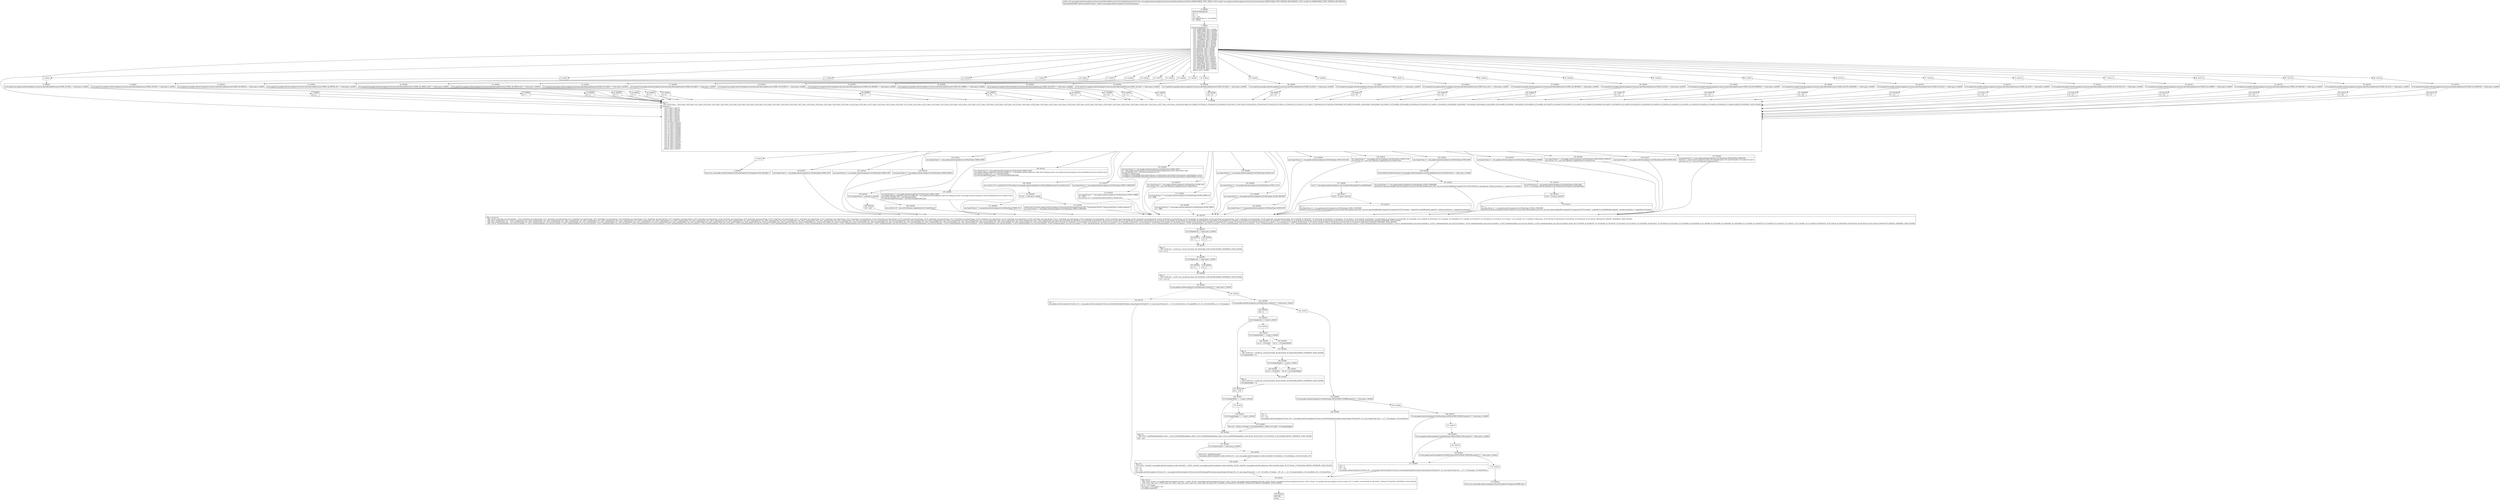 digraph "CFG forcom.google.android.exoplayer2.extractor.mkv.MatroskaExtractor.Track.initializeOutput(Lcom\/google\/android\/exoplayer2\/extractor\/ExtractorOutput;I)V" {
Node_0 [shape=record,label="{0\:\ 0x0000|MTH_ENTER_BLOCK\l|r6 = \-1\lr9 = \-1\lr10 = null\ljava.lang.String r4 = r33.codecId\lr2 = 65535\l}"];
Node_1 [shape=record,label="{1\:\ 0x000c|switch(r4.hashCode()) \{\l    case \-2095576542: goto L_0x004c;\l    case \-2095575984: goto L_0x0038;\l    case \-1985379776: goto L_0x010f;\l    case \-1784763192: goto L_0x00d3;\l    case \-1730367663: goto L_0x0080;\l    case \-1482641358: goto L_0x00a3;\l    case \-1482641357: goto L_0x00af;\l    case \-1373388978: goto L_0x006a;\l    case \-933872740: goto L_0x014b;\l    case \-538363189: goto L_0x0042;\l    case \-538363109: goto L_0x0056;\l    case \-425012669: goto L_0x0133;\l    case \-356037306: goto L_0x00f7;\l    case 62923557: goto L_0x0097;\l    case 62923603: goto L_0x00bb;\l    case 62927045: goto L_0x00df;\l    case 82338133: goto L_0x001a;\l    case 82338134: goto L_0x0024;\l    case 99146302: goto L_0x013f;\l    case 444813526: goto L_0x0075;\l    case 542569478: goto L_0x00eb;\l    case 725957860: goto L_0x011b;\l    case 855502857: goto L_0x0060;\l    case 1422270023: goto L_0x0127;\l    case 1809237540: goto L_0x002e;\l    case 1950749482: goto L_0x00c7;\l    case 1950789798: goto L_0x0103;\l    case 1951062397: goto L_0x008b;\l    default: goto L_0x000f;\l\}\l}"];
Node_2 [shape=record,label="{2\:\ 0x000f|PHI: r2 \l  PHI: (r2v29 char) = (r2v0 char), (r2v0 char), (r2v1 char), (r2v0 char), (r2v2 char), (r2v0 char), (r2v3 char), (r2v0 char), (r2v4 char), (r2v0 char), (r2v5 char), (r2v0 char), (r2v6 char), (r2v0 char), (r2v7 char), (r2v0 char), (r2v8 char), (r2v0 char), (r2v9 char), (r2v0 char), (r2v10 char), (r2v0 char), (r2v11 char), (r2v0 char), (r2v12 char), (r2v0 char), (r2v13 char), (r2v0 char), (r2v14 char), (r2v0 char), (r2v15 char), (r2v0 char), (r2v16 char), (r2v0 char), (r2v17 char), (r2v0 char), (r2v18 char), (r2v0 char), (r2v19 char), (r2v0 char), (r2v20 char), (r2v0 char), (r2v21 char), (r2v0 char), (r2v22 char), (r2v0 char), (r2v23 char), (r2v0 char), (r2v24 char), (r2v0 char), (r2v25 char), (r2v0 char), (r2v26 char), (r2v0 char), (r2v27 char), (r2v0 char), (r2v28 char) binds: [B:1:0x000c, B:87:0x0151, B:88:0x0153, B:84:0x0145, B:85:0x0147, B:81:0x0139, B:82:0x013b, B:78:0x012d, B:79:0x012f, B:75:0x0121, B:76:0x0123, B:72:0x0115, B:73:0x0117, B:69:0x0109, B:70:0x010b, B:66:0x00fd, B:67:0x00ff, B:63:0x00f1, B:64:0x00f3, B:60:0x00e5, B:61:0x00e7, B:57:0x00d9, B:58:0x00db, B:54:0x00cd, B:55:0x00cf, B:51:0x00c1, B:52:0x00c3, B:48:0x00b5, B:49:0x00b7, B:45:0x00a9, B:46:0x00ab, B:42:0x009d, B:43:0x009f, B:39:0x0091, B:40:0x0093, B:36:0x0086, B:37:0x0088, B:33:0x007b, B:34:0x007d, B:30:0x0070, B:31:0x0072, B:27:0x0066, B:28:0x0068, B:24:0x005c, B:25:0x005e, B:21:0x0052, B:22:0x0054, B:18:0x0048, B:19:0x004a, B:15:0x003e, B:16:0x0040, B:12:0x0034, B:13:0x0036, B:9:0x002a, B:10:0x002c, B:6:0x0020, B:7:0x0022] A[DONT_GENERATE, DONT_INLINE]\l|switch(r2) \{\l    case 0: goto L_0x0157;\l    case 1: goto L_0x01a6;\l    case 2: goto L_0x01a9;\l    case 3: goto L_0x01ac;\l    case 4: goto L_0x01ac;\l    case 5: goto L_0x01ac;\l    case 6: goto L_0x01bf;\l    case 7: goto L_0x01dc;\l    case 8: goto L_0x01f9;\l    case 9: goto L_0x0217;\l    case 10: goto L_0x021b;\l    case 11: goto L_0x0229;\l    case 12: goto L_0x0276;\l    case 13: goto L_0x0282;\l    case 14: goto L_0x0288;\l    case 15: goto L_0x028e;\l    case 16: goto L_0x0292;\l    case 17: goto L_0x0296;\l    case 18: goto L_0x029a;\l    case 19: goto L_0x029a;\l    case 20: goto L_0x029e;\l    case 21: goto L_0x02a2;\l    case 22: goto L_0x02ae;\l    case 23: goto L_0x0310;\l    case 24: goto L_0x0347;\l    case 25: goto L_0x034b;\l    case 26: goto L_0x0357;\l    case 27: goto L_0x035b;\l    default: goto L_0x0012;\l\}\l}"];
Node_3 [shape=record,label="{3\:\ 0x0012}"];
Node_4 [shape=record,label="{4\:\ 0x0019|throw new com.google.android.exoplayer2.ParserException(\"Unrecognized codec identifier.\")\l}"];
Node_5 [shape=record,label="{5\:\ 0x001a}"];
Node_6 [shape=record,label="{6\:\ 0x0020|if (r4.equals(com.google.android.exoplayer2.extractor.mkv.MatroskaExtractor.CODEC_ID_VP8) == false) goto L_0x000f\l}"];
Node_7 [shape=record,label="{7\:\ 0x0022|r2 = 0\l}"];
Node_8 [shape=record,label="{8\:\ 0x0024}"];
Node_9 [shape=record,label="{9\:\ 0x002a|if (r4.equals(com.google.android.exoplayer2.extractor.mkv.MatroskaExtractor.CODEC_ID_VP9) == false) goto L_0x000f\l}"];
Node_10 [shape=record,label="{10\:\ 0x002c|r2 = 1\l}"];
Node_11 [shape=record,label="{11\:\ 0x002e}"];
Node_12 [shape=record,label="{12\:\ 0x0034|if (r4.equals(com.google.android.exoplayer2.extractor.mkv.MatroskaExtractor.CODEC_ID_MPEG2) == false) goto L_0x000f\l}"];
Node_13 [shape=record,label="{13\:\ 0x0036|r2 = 2\l}"];
Node_14 [shape=record,label="{14\:\ 0x0038}"];
Node_15 [shape=record,label="{15\:\ 0x003e|if (r4.equals(com.google.android.exoplayer2.extractor.mkv.MatroskaExtractor.CODEC_ID_MPEG4_SP) == false) goto L_0x000f\l}"];
Node_16 [shape=record,label="{16\:\ 0x0040|r2 = 3\l}"];
Node_17 [shape=record,label="{17\:\ 0x0042}"];
Node_18 [shape=record,label="{18\:\ 0x0048|if (r4.equals(com.google.android.exoplayer2.extractor.mkv.MatroskaExtractor.CODEC_ID_MPEG4_ASP) == false) goto L_0x000f\l}"];
Node_19 [shape=record,label="{19\:\ 0x004a|r2 = 4\l}"];
Node_20 [shape=record,label="{20\:\ 0x004c}"];
Node_21 [shape=record,label="{21\:\ 0x0052|if (r4.equals(com.google.android.exoplayer2.extractor.mkv.MatroskaExtractor.CODEC_ID_MPEG4_AP) == false) goto L_0x000f\l}"];
Node_22 [shape=record,label="{22\:\ 0x0054|r2 = 5\l}"];
Node_23 [shape=record,label="{23\:\ 0x0056}"];
Node_24 [shape=record,label="{24\:\ 0x005c|if (r4.equals(com.google.android.exoplayer2.extractor.mkv.MatroskaExtractor.CODEC_ID_H264) == false) goto L_0x000f\l}"];
Node_25 [shape=record,label="{25\:\ 0x005e|r2 = 6\l}"];
Node_26 [shape=record,label="{26\:\ 0x0060}"];
Node_27 [shape=record,label="{27\:\ 0x0066|if (r4.equals(com.google.android.exoplayer2.extractor.mkv.MatroskaExtractor.CODEC_ID_H265) == false) goto L_0x000f\l}"];
Node_28 [shape=record,label="{28\:\ 0x0068|r2 = 7\l}"];
Node_29 [shape=record,label="{29\:\ 0x006a}"];
Node_30 [shape=record,label="{30\:\ 0x0070|if (r4.equals(com.google.android.exoplayer2.extractor.mkv.MatroskaExtractor.CODEC_ID_FOURCC) == false) goto L_0x000f\l}"];
Node_31 [shape=record,label="{31\:\ 0x0072|r2 = 8\l}"];
Node_32 [shape=record,label="{32\:\ 0x0075}"];
Node_33 [shape=record,label="{33\:\ 0x007b|if (r4.equals(com.google.android.exoplayer2.extractor.mkv.MatroskaExtractor.CODEC_ID_THEORA) == false) goto L_0x000f\l}"];
Node_34 [shape=record,label="{34\:\ 0x007d|r2 = 9\l}"];
Node_35 [shape=record,label="{35\:\ 0x0080}"];
Node_36 [shape=record,label="{36\:\ 0x0086|if (r4.equals(com.google.android.exoplayer2.extractor.mkv.MatroskaExtractor.CODEC_ID_VORBIS) == false) goto L_0x000f\l}"];
Node_37 [shape=record,label="{37\:\ 0x0088|r2 = 10\l}"];
Node_38 [shape=record,label="{38\:\ 0x008b}"];
Node_39 [shape=record,label="{39\:\ 0x0091|if (r4.equals(com.google.android.exoplayer2.extractor.mkv.MatroskaExtractor.CODEC_ID_OPUS) == false) goto L_0x000f\l}"];
Node_40 [shape=record,label="{40\:\ 0x0093|r2 = 11\l}"];
Node_41 [shape=record,label="{41\:\ 0x0097}"];
Node_42 [shape=record,label="{42\:\ 0x009d|if (r4.equals(com.google.android.exoplayer2.extractor.mkv.MatroskaExtractor.CODEC_ID_AAC) == false) goto L_0x000f\l}"];
Node_43 [shape=record,label="{43\:\ 0x009f|r2 = 12\l}"];
Node_44 [shape=record,label="{44\:\ 0x00a3}"];
Node_45 [shape=record,label="{45\:\ 0x00a9|if (r4.equals(com.google.android.exoplayer2.extractor.mkv.MatroskaExtractor.CODEC_ID_MP2) == false) goto L_0x000f\l}"];
Node_46 [shape=record,label="{46\:\ 0x00ab|r2 = 13\l}"];
Node_47 [shape=record,label="{47\:\ 0x00af}"];
Node_48 [shape=record,label="{48\:\ 0x00b5|if (r4.equals(com.google.android.exoplayer2.extractor.mkv.MatroskaExtractor.CODEC_ID_MP3) == false) goto L_0x000f\l}"];
Node_49 [shape=record,label="{49\:\ 0x00b7|r2 = 14\l}"];
Node_50 [shape=record,label="{50\:\ 0x00bb}"];
Node_51 [shape=record,label="{51\:\ 0x00c1|if (r4.equals(com.google.android.exoplayer2.extractor.mkv.MatroskaExtractor.CODEC_ID_AC3) == false) goto L_0x000f\l}"];
Node_52 [shape=record,label="{52\:\ 0x00c3|r2 = 15\l}"];
Node_53 [shape=record,label="{53\:\ 0x00c7}"];
Node_54 [shape=record,label="{54\:\ 0x00cd|if (r4.equals(com.google.android.exoplayer2.extractor.mkv.MatroskaExtractor.CODEC_ID_E_AC3) == false) goto L_0x000f\l}"];
Node_55 [shape=record,label="{55\:\ 0x00cf|r2 = 16\l}"];
Node_56 [shape=record,label="{56\:\ 0x00d3}"];
Node_57 [shape=record,label="{57\:\ 0x00d9|if (r4.equals(com.google.android.exoplayer2.extractor.mkv.MatroskaExtractor.CODEC_ID_TRUEHD) == false) goto L_0x000f\l}"];
Node_58 [shape=record,label="{58\:\ 0x00db|r2 = 17\l}"];
Node_59 [shape=record,label="{59\:\ 0x00df}"];
Node_60 [shape=record,label="{60\:\ 0x00e5|if (r4.equals(com.google.android.exoplayer2.extractor.mkv.MatroskaExtractor.CODEC_ID_DTS) == false) goto L_0x000f\l}"];
Node_61 [shape=record,label="{61\:\ 0x00e7|r2 = 18\l}"];
Node_62 [shape=record,label="{62\:\ 0x00eb}"];
Node_63 [shape=record,label="{63\:\ 0x00f1|if (r4.equals(com.google.android.exoplayer2.extractor.mkv.MatroskaExtractor.CODEC_ID_DTS_EXPRESS) == false) goto L_0x000f\l}"];
Node_64 [shape=record,label="{64\:\ 0x00f3|r2 = 19\l}"];
Node_65 [shape=record,label="{65\:\ 0x00f7}"];
Node_66 [shape=record,label="{66\:\ 0x00fd|if (r4.equals(com.google.android.exoplayer2.extractor.mkv.MatroskaExtractor.CODEC_ID_DTS_LOSSLESS) == false) goto L_0x000f\l}"];
Node_67 [shape=record,label="{67\:\ 0x00ff|r2 = 20\l}"];
Node_68 [shape=record,label="{68\:\ 0x0103}"];
Node_69 [shape=record,label="{69\:\ 0x0109|if (r4.equals(com.google.android.exoplayer2.extractor.mkv.MatroskaExtractor.CODEC_ID_FLAC) == false) goto L_0x000f\l}"];
Node_70 [shape=record,label="{70\:\ 0x010b|r2 = 21\l}"];
Node_71 [shape=record,label="{71\:\ 0x010f}"];
Node_72 [shape=record,label="{72\:\ 0x0115|if (r4.equals(com.google.android.exoplayer2.extractor.mkv.MatroskaExtractor.CODEC_ID_ACM) == false) goto L_0x000f\l}"];
Node_73 [shape=record,label="{73\:\ 0x0117|r2 = 22\l}"];
Node_74 [shape=record,label="{74\:\ 0x011b}"];
Node_75 [shape=record,label="{75\:\ 0x0121|if (r4.equals(com.google.android.exoplayer2.extractor.mkv.MatroskaExtractor.CODEC_ID_PCM_INT_LIT) == false) goto L_0x000f\l}"];
Node_76 [shape=record,label="{76\:\ 0x0123|r2 = 23\l}"];
Node_77 [shape=record,label="{77\:\ 0x0127}"];
Node_78 [shape=record,label="{78\:\ 0x012d|if (r4.equals(com.google.android.exoplayer2.extractor.mkv.MatroskaExtractor.CODEC_ID_SUBRIP) == false) goto L_0x000f\l}"];
Node_79 [shape=record,label="{79\:\ 0x012f|r2 = 24\l}"];
Node_80 [shape=record,label="{80\:\ 0x0133}"];
Node_81 [shape=record,label="{81\:\ 0x0139|if (r4.equals(com.google.android.exoplayer2.extractor.mkv.MatroskaExtractor.CODEC_ID_VOBSUB) == false) goto L_0x000f\l}"];
Node_82 [shape=record,label="{82\:\ 0x013b|r2 = 25\l}"];
Node_83 [shape=record,label="{83\:\ 0x013f}"];
Node_84 [shape=record,label="{84\:\ 0x0145|if (r4.equals(com.google.android.exoplayer2.extractor.mkv.MatroskaExtractor.CODEC_ID_PGS) == false) goto L_0x000f\l}"];
Node_85 [shape=record,label="{85\:\ 0x0147|r2 = 26\l}"];
Node_86 [shape=record,label="{86\:\ 0x014b}"];
Node_87 [shape=record,label="{87\:\ 0x0151|if (r4.equals(com.google.android.exoplayer2.extractor.mkv.MatroskaExtractor.CODEC_ID_DVBSUB) == false) goto L_0x000f\l}"];
Node_88 [shape=record,label="{88\:\ 0x0153|r2 = 27\l}"];
Node_89 [shape=record,label="{89\:\ 0x0157|java.lang.String r3 = com.google.android.exoplayer2.util.MimeTypes.VIDEO_VP8\l}"];
Node_90 [shape=record,label="{90\:\ 0x0159|PHI: r3 r6 r9 r10 \l  PHI: (r3v28 'mimeType' java.lang.String) = (r3v0 'mimeType' java.lang.String), (r3v1 'mimeType' java.lang.String), (r3v2 'mimeType' java.lang.String), (r3v3 'mimeType' java.lang.String), (r3v4 'mimeType' java.lang.String), (r3v5 'mimeType' java.lang.String), (r3v7 'mimeType' java.lang.String), (r3v6 'mimeType' java.lang.String), (r3v8 'mimeType' java.lang.String), (r3v9 'mimeType' java.lang.String), (r3v10 'mimeType' java.lang.String), (r3v11 'mimeType' java.lang.String), (r3v12 'mimeType' java.lang.String), (r3v13 'mimeType' java.lang.String), (r3v14 'mimeType' java.lang.String), (r3v15 'mimeType' java.lang.String), (r3v16 'mimeType' java.lang.String), (r3v17 'mimeType' java.lang.String), (r3v18 'mimeType' java.lang.String), (r3v19 'mimeType' java.lang.String), (r3v20 'mimeType' java.lang.String), (r3v21 'mimeType' java.lang.String), (r3v22 'mimeType' java.lang.String), (r3v23 'mimeType' java.lang.String), (r3v24 'mimeType' java.lang.String), (r3v25 'mimeType' java.lang.String), (r3v25 'mimeType' java.lang.String), (r3v26 'mimeType' java.lang.String), (r3v27 'mimeType' java.lang.String), (r3v29 'mimeType' java.lang.String) binds: [B:137:0x035b, B:136:0x0357, B:135:0x034b, B:134:0x0347, B:132:0x031a, B:133:0x031c, B:130:0x02f4, B:128:0x02c7, B:129:0x02c9, B:124:0x02a2, B:123:0x029e, B:122:0x029a, B:121:0x0296, B:120:0x0292, B:119:0x028e, B:118:0x0288, B:117:0x0282, B:116:0x0276, B:115:0x0229, B:114:0x021b, B:113:0x0217, B:112:0x020c, B:111:0x0208, B:108:0x01dc, B:107:0x01bf, B:106:0x01b6, B:105:0x01b4, B:102:0x01a9, B:101:0x01a6, B:89:0x0157] A[DONT_GENERATE, DONT_INLINE]\l  PHI: (r6v5 'maxInputSize' int) = (r6v0 'maxInputSize' int), (r6v0 'maxInputSize' int), (r6v0 'maxInputSize' int), (r6v0 'maxInputSize' int), (r6v0 'maxInputSize' int), (r6v0 'maxInputSize' int), (r6v0 'maxInputSize' int), (r6v0 'maxInputSize' int), (r6v0 'maxInputSize' int), (r6v0 'maxInputSize' int), (r6v0 'maxInputSize' int), (r6v0 'maxInputSize' int), (r6v0 'maxInputSize' int), (r6v0 'maxInputSize' int), (r6v0 'maxInputSize' int), (r6v1 'maxInputSize' int), (r6v2 'maxInputSize' int), (r6v0 'maxInputSize' int), (r6v3 'maxInputSize' int), (r6v4 'maxInputSize' int), (r6v0 'maxInputSize' int), (r6v0 'maxInputSize' int), (r6v0 'maxInputSize' int), (r6v0 'maxInputSize' int), (r6v0 'maxInputSize' int), (r6v0 'maxInputSize' int), (r6v0 'maxInputSize' int), (r6v0 'maxInputSize' int), (r6v0 'maxInputSize' int), (r6v0 'maxInputSize' int) binds: [B:137:0x035b, B:136:0x0357, B:135:0x034b, B:134:0x0347, B:132:0x031a, B:133:0x031c, B:130:0x02f4, B:128:0x02c7, B:129:0x02c9, B:124:0x02a2, B:123:0x029e, B:122:0x029a, B:121:0x0296, B:120:0x0292, B:119:0x028e, B:118:0x0288, B:117:0x0282, B:116:0x0276, B:115:0x0229, B:114:0x021b, B:113:0x0217, B:112:0x020c, B:111:0x0208, B:108:0x01dc, B:107:0x01bf, B:106:0x01b6, B:105:0x01b4, B:102:0x01a9, B:101:0x01a6, B:89:0x0157] A[DONT_GENERATE, DONT_INLINE]\l  PHI: (r9v5 'pcmEncoding' int) = (r9v0 'pcmEncoding' int), (r9v0 'pcmEncoding' int), (r9v0 'pcmEncoding' int), (r9v0 'pcmEncoding' int), (r9v1 'pcmEncoding' int), (r9v2 'pcmEncoding' int), (r9v0 'pcmEncoding' int), (r9v3 'pcmEncoding' int), (r9v4 'pcmEncoding' int), (r9v0 'pcmEncoding' int), (r9v0 'pcmEncoding' int), (r9v0 'pcmEncoding' int), (r9v0 'pcmEncoding' int), (r9v0 'pcmEncoding' int), (r9v0 'pcmEncoding' int), (r9v0 'pcmEncoding' int), (r9v0 'pcmEncoding' int), (r9v0 'pcmEncoding' int), (r9v0 'pcmEncoding' int), (r9v0 'pcmEncoding' int), (r9v0 'pcmEncoding' int), (r9v0 'pcmEncoding' int), (r9v0 'pcmEncoding' int), (r9v0 'pcmEncoding' int), (r9v0 'pcmEncoding' int), (r9v0 'pcmEncoding' int), (r9v0 'pcmEncoding' int), (r9v0 'pcmEncoding' int), (r9v0 'pcmEncoding' int), (r9v0 'pcmEncoding' int) binds: [B:137:0x035b, B:136:0x0357, B:135:0x034b, B:134:0x0347, B:132:0x031a, B:133:0x031c, B:130:0x02f4, B:128:0x02c7, B:129:0x02c9, B:124:0x02a2, B:123:0x029e, B:122:0x029a, B:121:0x0296, B:120:0x0292, B:119:0x028e, B:118:0x0288, B:117:0x0282, B:116:0x0276, B:115:0x0229, B:114:0x021b, B:113:0x0217, B:112:0x020c, B:111:0x0208, B:108:0x01dc, B:107:0x01bf, B:106:0x01b6, B:105:0x01b4, B:102:0x01a9, B:101:0x01a6, B:89:0x0157] A[DONT_GENERATE, DONT_INLINE]\l  PHI: (r10v12 'initializationData' java.util.List\<byte[]\>) = (r10v1 'initializationData' java.util.List\<byte[]\>), (r10v0 'initializationData' java.util.List\<byte[]\>), (r10v2 'initializationData' java.util.List\<byte[]\>), (r10v0 'initializationData' java.util.List\<byte[]\>), (r10v0 'initializationData' java.util.List\<byte[]\>), (r10v0 'initializationData' java.util.List\<byte[]\>), (r10v0 'initializationData' java.util.List\<byte[]\>), (r10v0 'initializationData' java.util.List\<byte[]\>), (r10v0 'initializationData' java.util.List\<byte[]\>), (r10v3 'initializationData' java.util.List\<byte[]\>), (r10v0 'initializationData' java.util.List\<byte[]\>), (r10v0 'initializationData' java.util.List\<byte[]\>), (r10v0 'initializationData' java.util.List\<byte[]\>), (r10v0 'initializationData' java.util.List\<byte[]\>), (r10v0 'initializationData' java.util.List\<byte[]\>), (r10v0 'initializationData' java.util.List\<byte[]\>), (r10v0 'initializationData' java.util.List\<byte[]\>), (r10v4 'initializationData' java.util.List\<byte[]\>), (r10v5 'initializationData' java.util.List\<byte[]\>), (r10v6 'initializationData' java.util.List\<byte[]\>), (r10v0 'initializationData' java.util.List\<byte[]\>), (r10v7 'initializationData' java.util.List\<byte[]\>), (r10v7 'initializationData' java.util.List\<byte[]\>), (r10v8 'initializationData' java.util.List\<byte[]\>), (r10v9 'initializationData' java.util.List\<byte[]\>), (r10v10 'initializationData' java.util.List\<byte[]\>), (r10v11 'initializationData' java.util.List\<byte[]\>), (r10v0 'initializationData' java.util.List\<byte[]\>), (r10v0 'initializationData' java.util.List\<byte[]\>), (r10v0 'initializationData' java.util.List\<byte[]\>) binds: [B:137:0x035b, B:136:0x0357, B:135:0x034b, B:134:0x0347, B:132:0x031a, B:133:0x031c, B:130:0x02f4, B:128:0x02c7, B:129:0x02c9, B:124:0x02a2, B:123:0x029e, B:122:0x029a, B:121:0x0296, B:120:0x0292, B:119:0x028e, B:118:0x0288, B:117:0x0282, B:116:0x0276, B:115:0x0229, B:114:0x021b, B:113:0x0217, B:112:0x020c, B:111:0x0208, B:108:0x01dc, B:107:0x01bf, B:106:0x01b6, B:105:0x01b4, B:102:0x01a9, B:101:0x01a6, B:89:0x0157] A[DONT_GENERATE, DONT_INLINE]\l}"];
Node_91 [shape=record,label="{91\:\ 0x015e|if (r33.flagDefault == false) goto L_0x038e\l}"];
Node_92 [shape=record,label="{92\:\ 0x0160|r2 = 1\l}"];
Node_93 [shape=record,label="{93\:\ 0x0161|PHI: r2 \l  PHI: (r2v65 int) = (r2v64 int), (r2v101 int) binds: [B:138:0x038e, B:92:0x0160] A[DONT_GENERATE, DONT_INLINE]\l|r12 = 0 \| r2\l}"];
Node_94 [shape=record,label="{94\:\ 0x0166|if (r33.flagForced == false) goto L_0x0391\l}"];
Node_95 [shape=record,label="{95\:\ 0x0168|r2 = 2\l}"];
Node_96 [shape=record,label="{96\:\ 0x0169|PHI: r2 \l  PHI: (r2v68 int) = (r2v67 int), (r2v100 int) binds: [B:139:0x0391, B:95:0x0168] A[DONT_GENERATE, DONT_INLINE]\l|r12 = r12 \| r2\l}"];
Node_97 [shape=record,label="{97\:\ 0x016e|if (com.google.android.exoplayer2.util.MimeTypes.isAudio(r3) == false) goto L_0x0394\l}"];
Node_98 [shape=record,label="{98\:\ 0x0170|r32 = 1\lcom.google.android.exoplayer2.Format r29 = com.google.android.exoplayer2.Format.createAudioSampleFormat(java.lang.Integer.toString(r35), r3, (java.lang.String) null, \-1, r6, r33.channelCount, r33.sampleRate, r9, r10, r33.drmInitData, r12, r33.language)\l}"];
Node_99 [shape=record,label="{99\:\ 0x018c|PHI: r29 r32 \l  PHI: (r29v3 'format' com.google.android.exoplayer2.Format) = (r29v0 'format' com.google.android.exoplayer2.Format), (r29v1 'format' com.google.android.exoplayer2.Format), (r29v2 'format' com.google.android.exoplayer2.Format), (r29v4 'format' com.google.android.exoplayer2.Format) binds: [B:171:0x0485, B:164:0x044f, B:159:0x0407, B:98:0x0170] A[DONT_GENERATE, DONT_INLINE]\l  PHI: (r32v3 'type' int) = (r32v0 'type' int), (r32v1 'type' int), (r32v2 'type' int), (r32v4 'type' int) binds: [B:171:0x0485, B:164:0x044f, B:159:0x0407, B:98:0x0170] A[DONT_GENERATE, DONT_INLINE]\l|int r2 = r33.number\lr33.output = r34.track(r2, r32)\lr33.output.format(r29)\l}"];
Node_100 [shape=record,label="{100\:\ 0x01a5|RETURN\l|return\l}"];
Node_101 [shape=record,label="{101\:\ 0x01a6|java.lang.String r3 = com.google.android.exoplayer2.util.MimeTypes.VIDEO_VP9\l}"];
Node_102 [shape=record,label="{102\:\ 0x01a9|java.lang.String r3 = com.google.android.exoplayer2.util.MimeTypes.VIDEO_MPEG2\l}"];
Node_103 [shape=record,label="{103\:\ 0x01ac|java.lang.String r3 = com.google.android.exoplayer2.util.MimeTypes.VIDEO_MP4V\l}"];
Node_104 [shape=record,label="{104\:\ 0x01b2|if (r33.codecPrivate != null) goto L_0x01b6\l}"];
Node_105 [shape=record,label="{105\:\ 0x01b4|r10 = null\l}"];
Node_106 [shape=record,label="{106\:\ 0x01b6|java.util.List r10 = java.util.Collections.singletonList(r33.codecPrivate)\l}"];
Node_107 [shape=record,label="{107\:\ 0x01bf|java.lang.String r3 = com.google.android.exoplayer2.util.MimeTypes.VIDEO_H264\lcom.google.android.exoplayer2.video.AvcConfig r28 = com.google.android.exoplayer2.video.AvcConfig.parse(new com.google.android.exoplayer2.util.ParsableByteArray(r33.codecPrivate))\ljava.util.List\<byte[]\> r10 = r28.initializationData\lr33.nalUnitLengthFieldLength = r28.nalUnitLengthFieldLength\l}"];
Node_108 [shape=record,label="{108\:\ 0x01dc|java.lang.String r3 = com.google.android.exoplayer2.util.MimeTypes.VIDEO_H265\lcom.google.android.exoplayer2.video.HevcConfig r31 = com.google.android.exoplayer2.video.HevcConfig.parse(new com.google.android.exoplayer2.util.ParsableByteArray(r33.codecPrivate))\ljava.util.List\<byte[]\> r10 = r31.initializationData\lr33.nalUnitLengthFieldLength = r31.nalUnitLengthFieldLength\l}"];
Node_109 [shape=record,label="{109\:\ 0x01f9|java.util.List r10 = parseFourCcVc1Private(new com.google.android.exoplayer2.util.ParsableByteArray(r33.codecPrivate))\l}"];
Node_110 [shape=record,label="{110\:\ 0x0206|if (r10 == null) goto L_0x020c\l}"];
Node_111 [shape=record,label="{111\:\ 0x0208|java.lang.String r3 = com.google.android.exoplayer2.util.MimeTypes.VIDEO_VC1\l}"];
Node_112 [shape=record,label="{112\:\ 0x020c|android.util.Log.w(com.google.android.exoplayer2.extractor.mkv.MatroskaExtractor.TAG, \"Unsupported FourCC. Setting mimeType to video\/x\-unknown\")\ljava.lang.String r3 = com.google.android.exoplayer2.util.MimeTypes.VIDEO_UNKNOWN\l}"];
Node_113 [shape=record,label="{113\:\ 0x0217|java.lang.String r3 = com.google.android.exoplayer2.util.MimeTypes.VIDEO_UNKNOWN\l}"];
Node_114 [shape=record,label="{114\:\ 0x021b|java.lang.String r3 = com.google.android.exoplayer2.util.MimeTypes.AUDIO_VORBIS\lr6 = 8192\ljava.util.List r10 = parseVorbisCodecPrivate(r33.codecPrivate)\l}"];
Node_115 [shape=record,label="{115\:\ 0x0229|java.lang.String r3 = com.google.android.exoplayer2.util.MimeTypes.AUDIO_OPUS\lr6 = com.google.android.exoplayer2.extractor.mkv.MatroskaExtractor.OPUS_MAX_INPUT_SIZE\ljava.util.ArrayList r10 = new java.util.ArrayList\<\>(3)\lr10.add(r33.codecPrivate)\lr10.add(java.nio.ByteBuffer.allocate(8).order(java.nio.ByteOrder.nativeOrder()).putLong(r33.codecDelayNs).array())\lr10.add(java.nio.ByteBuffer.allocate(8).order(java.nio.ByteOrder.nativeOrder()).putLong(r33.seekPreRollNs).array())\l}"];
Node_116 [shape=record,label="{116\:\ 0x0276|java.lang.String r3 = com.google.android.exoplayer2.util.MimeTypes.AUDIO_AAC\ljava.util.List r10 = java.util.Collections.singletonList(r33.codecPrivate)\l}"];
Node_117 [shape=record,label="{117\:\ 0x0282|java.lang.String r3 = com.google.android.exoplayer2.util.MimeTypes.AUDIO_MPEG_L2\lr6 = 4096\l}"];
Node_118 [shape=record,label="{118\:\ 0x0288|java.lang.String r3 = com.google.android.exoplayer2.util.MimeTypes.AUDIO_MPEG\lr6 = 4096\l}"];
Node_119 [shape=record,label="{119\:\ 0x028e|java.lang.String r3 = com.google.android.exoplayer2.util.MimeTypes.AUDIO_AC3\l}"];
Node_120 [shape=record,label="{120\:\ 0x0292|java.lang.String r3 = com.google.android.exoplayer2.util.MimeTypes.AUDIO_E_AC3\l}"];
Node_121 [shape=record,label="{121\:\ 0x0296|java.lang.String r3 = com.google.android.exoplayer2.util.MimeTypes.AUDIO_TRUEHD\l}"];
Node_122 [shape=record,label="{122\:\ 0x029a|java.lang.String r3 = com.google.android.exoplayer2.util.MimeTypes.AUDIO_DTS\l}"];
Node_123 [shape=record,label="{123\:\ 0x029e|java.lang.String r3 = com.google.android.exoplayer2.util.MimeTypes.AUDIO_DTS_HD\l}"];
Node_124 [shape=record,label="{124\:\ 0x02a2|java.lang.String r3 = com.google.android.exoplayer2.util.MimeTypes.AUDIO_FLAC\ljava.util.List r10 = java.util.Collections.singletonList(r33.codecPrivate)\l}"];
Node_125 [shape=record,label="{125\:\ 0x02ae|java.lang.String r3 = com.google.android.exoplayer2.util.MimeTypes.AUDIO_RAW\l}"];
Node_126 [shape=record,label="{126\:\ 0x02bd|if (parseMsAcmCodecPrivate(new com.google.android.exoplayer2.util.ParsableByteArray(r33.codecPrivate)) == false) goto L_0x02f4\l}"];
Node_127 [shape=record,label="{127\:\ 0x02bf|int r9 = com.google.android.exoplayer2.util.Util.getPcmEncoding(r33.audioBitDepth)\l}"];
Node_128 [shape=record,label="{128\:\ 0x02c7|if (r9 != 0) goto L_0x0159\l}"];
Node_129 [shape=record,label="{129\:\ 0x02c9|r9 = \-1\ljava.lang.String r3 = com.google.android.exoplayer2.util.MimeTypes.AUDIO_UNKNOWN\landroid.util.Log.w(com.google.android.exoplayer2.extractor.mkv.MatroskaExtractor.TAG, new java.lang.StringBuilder().append(\"Unsupported PCM bit depth: \").append(r33.audioBitDepth).append(\". Setting mimeType to \").append(r3).toString())\l}"];
Node_130 [shape=record,label="{130\:\ 0x02f4|java.lang.String r3 = com.google.android.exoplayer2.util.MimeTypes.AUDIO_UNKNOWN\landroid.util.Log.w(com.google.android.exoplayer2.extractor.mkv.MatroskaExtractor.TAG, new java.lang.StringBuilder().append(\"Non\-PCM MS\/ACM is unsupported. Setting mimeType to \").append(r3).toString())\l}"];
Node_131 [shape=record,label="{131\:\ 0x0310|java.lang.String r3 = com.google.android.exoplayer2.util.MimeTypes.AUDIO_RAW\lint r9 = com.google.android.exoplayer2.util.Util.getPcmEncoding(r33.audioBitDepth)\l}"];
Node_132 [shape=record,label="{132\:\ 0x031a|if (r9 != 0) goto L_0x0159\l}"];
Node_133 [shape=record,label="{133\:\ 0x031c|r9 = \-1\ljava.lang.String r3 = com.google.android.exoplayer2.util.MimeTypes.AUDIO_UNKNOWN\landroid.util.Log.w(com.google.android.exoplayer2.extractor.mkv.MatroskaExtractor.TAG, new java.lang.StringBuilder().append(\"Unsupported PCM bit depth: \").append(r33.audioBitDepth).append(\". Setting mimeType to \").append(r3).toString())\l}"];
Node_134 [shape=record,label="{134\:\ 0x0347|java.lang.String r3 = com.google.android.exoplayer2.util.MimeTypes.APPLICATION_SUBRIP\l}"];
Node_135 [shape=record,label="{135\:\ 0x034b|java.lang.String r3 = com.google.android.exoplayer2.util.MimeTypes.APPLICATION_VOBSUB\ljava.util.List r10 = java.util.Collections.singletonList(r33.codecPrivate)\l}"];
Node_136 [shape=record,label="{136\:\ 0x0357|java.lang.String r3 = com.google.android.exoplayer2.util.MimeTypes.APPLICATION_PGS\l}"];
Node_137 [shape=record,label="{137\:\ 0x035b|java.lang.String r3 = com.google.android.exoplayer2.util.MimeTypes.APPLICATION_DVBSUBS\lbyte[] r2 = new byte[]\{r33.codecPrivate[0], r33.codecPrivate[1], r33.codecPrivate[2], r33.codecPrivate[3]\}\ljava.util.List r10 = java.util.Collections.singletonList(r2)\l}"];
Node_138 [shape=record,label="{138\:\ 0x038e|r2 = 0\l}"];
Node_139 [shape=record,label="{139\:\ 0x0391|r2 = 0\l}"];
Node_140 [shape=record,label="{140\:\ 0x0394}"];
Node_141 [shape=record,label="{141\:\ 0x0398|if (com.google.android.exoplayer2.util.MimeTypes.isVideo(r3) == false) goto L_0x0447\l}"];
Node_142 [shape=record,label="{142\:\ 0x039a|r32 = 2\l}"];
Node_143 [shape=record,label="{143\:\ 0x03a0|if (r33.displayUnit != 0) goto L_0x03c0\l}"];
Node_144 [shape=record,label="{144\:\ 0x03a2}"];
Node_145 [shape=record,label="{145\:\ 0x03a7|if (r33.displayWidth != \-1) goto L_0x043b\l}"];
Node_146 [shape=record,label="{146\:\ 0x03a9|int r2 = r33.width\l}"];
Node_147 [shape=record,label="{147\:\ 0x03ad|PHI: r2 \l  PHI: (r2v90 int) = (r2v89 int), (r2v95 int) binds: [B:160:0x043b, B:146:0x03a9] A[DONT_GENERATE, DONT_INLINE]\l|r33.displayWidth = r2\l}"];
Node_148 [shape=record,label="{148\:\ 0x03b6|if (r33.displayHeight != \-1) goto L_0x0441\l}"];
Node_149 [shape=record,label="{149\:\ 0x03b8|int r2 = r33.height\l}"];
Node_150 [shape=record,label="{150\:\ 0x03bc|PHI: r2 \l  PHI: (r2v93 int) = (r2v92 int), (r2v94 int) binds: [B:161:0x0441, B:149:0x03b8] A[DONT_GENERATE, DONT_INLINE]\l|r33.displayHeight = r2\l}"];
Node_151 [shape=record,label="{151\:\ 0x03c0|r23 = \-1.0f\l}"];
Node_152 [shape=record,label="{152\:\ 0x03c7|if (r33.displayWidth == \-1) goto L_0x03e6\l}"];
Node_153 [shape=record,label="{153\:\ 0x03c9}"];
Node_154 [shape=record,label="{154\:\ 0x03ce|if (r33.displayHeight == \-1) goto L_0x03e6\l}"];
Node_155 [shape=record,label="{155\:\ 0x03d0|float r23 = ((float) (r33.height * r33.displayWidth)) \/ ((float) (r33.width * r33.displayHeight))\l}"];
Node_156 [shape=record,label="{156\:\ 0x03e6|PHI: r23 \l  PHI: (r23v1 'pixelWidthHeightRatio' float) = (r23v0 'pixelWidthHeightRatio' float), (r23v0 'pixelWidthHeightRatio' float), (r23v2 'pixelWidthHeightRatio' float) binds: [B:152:0x03c7, B:154:0x03ce, B:155:0x03d0] A[DONT_GENERATE, DONT_INLINE]\l|r26 = null\l}"];
Node_157 [shape=record,label="{157\:\ 0x03ec|if (r33.hasColorInfo == false) goto L_0x0407\l}"];
Node_158 [shape=record,label="{158\:\ 0x03ee|byte[] r30 = getHdrStaticInfo()\lcom.google.android.exoplayer2.video.ColorInfo r0 = new com.google.android.exoplayer2.video.ColorInfo(r33.colorSpace, r33.colorRange, r33.colorTransfer, r30)\l}"];
Node_159 [shape=record,label="{159\:\ 0x0407|PHI: r26 \l  PHI: (r26v1 'colorInfo' com.google.android.exoplayer2.video.ColorInfo) = (r26v0 'colorInfo' com.google.android.exoplayer2.video.ColorInfo), (r0v54 'colorInfo' com.google.android.exoplayer2.video.ColorInfo) binds: [B:157:0x03ec, B:158:0x03ee] A[DONT_GENERATE, DONT_INLINE]\l|r14 = r3\lr17 = r6\lr21 = r10\lcom.google.android.exoplayer2.Format r29 = com.google.android.exoplayer2.Format.createVideoSampleFormat(java.lang.Integer.toString(r35), r14, (java.lang.String) null, \-1, r17, r33.width, r33.height, \-1.0f, r21, \-1, r23, r33.projectionData, r33.stereoMode, r26, r33.drmInitData)\l}"];
Node_160 [shape=record,label="{160\:\ 0x043b|int r2 = r33.displayWidth\l}"];
Node_161 [shape=record,label="{161\:\ 0x0441|int r2 = r33.displayHeight\l}"];
Node_162 [shape=record,label="{162\:\ 0x0447}"];
Node_163 [shape=record,label="{163\:\ 0x044d|if (com.google.android.exoplayer2.util.MimeTypes.APPLICATION_SUBRIP.equals(r3) == false) goto L_0x046d\l}"];
Node_164 [shape=record,label="{164\:\ 0x044f|r32 = 3\lr14 = r3\lr17 = r12\lcom.google.android.exoplayer2.Format r29 = com.google.android.exoplayer2.Format.createTextSampleFormat(java.lang.Integer.toString(r35), r14, (java.lang.String) null, \-1, r17, r33.language, r33.drmInitData)\l}"];
Node_165 [shape=record,label="{165\:\ 0x046d}"];
Node_166 [shape=record,label="{166\:\ 0x0473|if (com.google.android.exoplayer2.util.MimeTypes.APPLICATION_VOBSUB.equals(r3) != false) goto L_0x0485\l}"];
Node_167 [shape=record,label="{167\:\ 0x0475}"];
Node_168 [shape=record,label="{168\:\ 0x047b|if (com.google.android.exoplayer2.util.MimeTypes.APPLICATION_PGS.equals(r3) != false) goto L_0x0485\l}"];
Node_169 [shape=record,label="{169\:\ 0x047d}"];
Node_170 [shape=record,label="{170\:\ 0x0483|if (com.google.android.exoplayer2.util.MimeTypes.APPLICATION_DVBSUBS.equals(r3) == false) goto L_0x04a3\l}"];
Node_171 [shape=record,label="{171\:\ 0x0485|r32 = 3\lr14 = r3\lr17 = r10\lcom.google.android.exoplayer2.Format r29 = com.google.android.exoplayer2.Format.createImageSampleFormat(java.lang.Integer.toString(r35), r14, (java.lang.String) null, \-1, r17, r33.language, r33.drmInitData)\l}"];
Node_172 [shape=record,label="{172\:\ 0x04a3}"];
Node_173 [shape=record,label="{173\:\ 0x04aa|throw new com.google.android.exoplayer2.ParserException(\"Unexpected MIME type.\")\l}"];
MethodNode[shape=record,label="{public void com.google.android.exoplayer2.extractor.mkv.MatroskaExtractor.Track.initializeOutput((r33v0 'this' com.google.android.exoplayer2.extractor.mkv.MatroskaExtractor$Track A[IMMUTABLE_TYPE, THIS]), (r34v0 'output' com.google.android.exoplayer2.extractor.ExtractorOutput A[IMMUTABLE_TYPE, METHOD_ARGUMENT]), (r35v0 'trackId' int A[IMMUTABLE_TYPE, METHOD_ARGUMENT]))  | Annotation[SYSTEM, dalvik.annotation.Throws, \{value=[com.google.android.exoplayer2.ParserException]\}]\l}"];
MethodNode -> Node_0;
Node_0 -> Node_1;
Node_1 -> Node_2;
Node_1 -> Node_5;
Node_1 -> Node_8;
Node_1 -> Node_11;
Node_1 -> Node_14;
Node_1 -> Node_17;
Node_1 -> Node_20;
Node_1 -> Node_23;
Node_1 -> Node_26;
Node_1 -> Node_29;
Node_1 -> Node_32;
Node_1 -> Node_35;
Node_1 -> Node_38;
Node_1 -> Node_41;
Node_1 -> Node_44;
Node_1 -> Node_47;
Node_1 -> Node_50;
Node_1 -> Node_53;
Node_1 -> Node_56;
Node_1 -> Node_59;
Node_1 -> Node_62;
Node_1 -> Node_65;
Node_1 -> Node_68;
Node_1 -> Node_71;
Node_1 -> Node_74;
Node_1 -> Node_77;
Node_1 -> Node_80;
Node_1 -> Node_83;
Node_1 -> Node_86;
Node_2 -> Node_3;
Node_2 -> Node_89;
Node_2 -> Node_101;
Node_2 -> Node_102;
Node_2 -> Node_103;
Node_2 -> Node_107;
Node_2 -> Node_108;
Node_2 -> Node_109;
Node_2 -> Node_113;
Node_2 -> Node_114;
Node_2 -> Node_115;
Node_2 -> Node_116;
Node_2 -> Node_117;
Node_2 -> Node_118;
Node_2 -> Node_119;
Node_2 -> Node_120;
Node_2 -> Node_121;
Node_2 -> Node_122;
Node_2 -> Node_123;
Node_2 -> Node_124;
Node_2 -> Node_125;
Node_2 -> Node_131;
Node_2 -> Node_134;
Node_2 -> Node_135;
Node_2 -> Node_136;
Node_2 -> Node_137;
Node_3 -> Node_4;
Node_5 -> Node_6;
Node_6 -> Node_2;
Node_6 -> Node_7[style=dashed];
Node_7 -> Node_2;
Node_8 -> Node_9;
Node_9 -> Node_2;
Node_9 -> Node_10[style=dashed];
Node_10 -> Node_2;
Node_11 -> Node_12;
Node_12 -> Node_2;
Node_12 -> Node_13[style=dashed];
Node_13 -> Node_2;
Node_14 -> Node_15;
Node_15 -> Node_2;
Node_15 -> Node_16[style=dashed];
Node_16 -> Node_2;
Node_17 -> Node_18;
Node_18 -> Node_2;
Node_18 -> Node_19[style=dashed];
Node_19 -> Node_2;
Node_20 -> Node_21;
Node_21 -> Node_2;
Node_21 -> Node_22[style=dashed];
Node_22 -> Node_2;
Node_23 -> Node_24;
Node_24 -> Node_2;
Node_24 -> Node_25[style=dashed];
Node_25 -> Node_2;
Node_26 -> Node_27;
Node_27 -> Node_2;
Node_27 -> Node_28[style=dashed];
Node_28 -> Node_2;
Node_29 -> Node_30;
Node_30 -> Node_2;
Node_30 -> Node_31[style=dashed];
Node_31 -> Node_2;
Node_32 -> Node_33;
Node_33 -> Node_2;
Node_33 -> Node_34[style=dashed];
Node_34 -> Node_2;
Node_35 -> Node_36;
Node_36 -> Node_2;
Node_36 -> Node_37[style=dashed];
Node_37 -> Node_2;
Node_38 -> Node_39;
Node_39 -> Node_2;
Node_39 -> Node_40[style=dashed];
Node_40 -> Node_2;
Node_41 -> Node_42;
Node_42 -> Node_2;
Node_42 -> Node_43[style=dashed];
Node_43 -> Node_2;
Node_44 -> Node_45;
Node_45 -> Node_2;
Node_45 -> Node_46[style=dashed];
Node_46 -> Node_2;
Node_47 -> Node_48;
Node_48 -> Node_2;
Node_48 -> Node_49[style=dashed];
Node_49 -> Node_2;
Node_50 -> Node_51;
Node_51 -> Node_2;
Node_51 -> Node_52[style=dashed];
Node_52 -> Node_2;
Node_53 -> Node_54;
Node_54 -> Node_2;
Node_54 -> Node_55[style=dashed];
Node_55 -> Node_2;
Node_56 -> Node_57;
Node_57 -> Node_2;
Node_57 -> Node_58[style=dashed];
Node_58 -> Node_2;
Node_59 -> Node_60;
Node_60 -> Node_2;
Node_60 -> Node_61[style=dashed];
Node_61 -> Node_2;
Node_62 -> Node_63;
Node_63 -> Node_2;
Node_63 -> Node_64[style=dashed];
Node_64 -> Node_2;
Node_65 -> Node_66;
Node_66 -> Node_2;
Node_66 -> Node_67[style=dashed];
Node_67 -> Node_2;
Node_68 -> Node_69;
Node_69 -> Node_2;
Node_69 -> Node_70[style=dashed];
Node_70 -> Node_2;
Node_71 -> Node_72;
Node_72 -> Node_2;
Node_72 -> Node_73[style=dashed];
Node_73 -> Node_2;
Node_74 -> Node_75;
Node_75 -> Node_2;
Node_75 -> Node_76[style=dashed];
Node_76 -> Node_2;
Node_77 -> Node_78;
Node_78 -> Node_2;
Node_78 -> Node_79[style=dashed];
Node_79 -> Node_2;
Node_80 -> Node_81;
Node_81 -> Node_2;
Node_81 -> Node_82[style=dashed];
Node_82 -> Node_2;
Node_83 -> Node_84;
Node_84 -> Node_2;
Node_84 -> Node_85[style=dashed];
Node_85 -> Node_2;
Node_86 -> Node_87;
Node_87 -> Node_2;
Node_87 -> Node_88[style=dashed];
Node_88 -> Node_2;
Node_89 -> Node_90;
Node_90 -> Node_91;
Node_91 -> Node_92[style=dashed];
Node_91 -> Node_138;
Node_92 -> Node_93;
Node_93 -> Node_94;
Node_94 -> Node_95[style=dashed];
Node_94 -> Node_139;
Node_95 -> Node_96;
Node_96 -> Node_97;
Node_97 -> Node_98[style=dashed];
Node_97 -> Node_140;
Node_98 -> Node_99;
Node_99 -> Node_100;
Node_101 -> Node_90;
Node_102 -> Node_90;
Node_103 -> Node_104;
Node_104 -> Node_105[style=dashed];
Node_104 -> Node_106;
Node_105 -> Node_90;
Node_106 -> Node_90;
Node_107 -> Node_90;
Node_108 -> Node_90;
Node_109 -> Node_110;
Node_110 -> Node_111[style=dashed];
Node_110 -> Node_112;
Node_111 -> Node_90;
Node_112 -> Node_90;
Node_113 -> Node_90;
Node_114 -> Node_90;
Node_115 -> Node_90;
Node_116 -> Node_90;
Node_117 -> Node_90;
Node_118 -> Node_90;
Node_119 -> Node_90;
Node_120 -> Node_90;
Node_121 -> Node_90;
Node_122 -> Node_90;
Node_123 -> Node_90;
Node_124 -> Node_90;
Node_125 -> Node_126;
Node_126 -> Node_127[style=dashed];
Node_126 -> Node_130;
Node_127 -> Node_128;
Node_128 -> Node_90;
Node_128 -> Node_129[style=dashed];
Node_129 -> Node_90;
Node_130 -> Node_90;
Node_131 -> Node_132;
Node_132 -> Node_90;
Node_132 -> Node_133[style=dashed];
Node_133 -> Node_90;
Node_134 -> Node_90;
Node_135 -> Node_90;
Node_136 -> Node_90;
Node_137 -> Node_90;
Node_138 -> Node_93;
Node_139 -> Node_96;
Node_140 -> Node_141;
Node_141 -> Node_142[style=dashed];
Node_141 -> Node_162;
Node_142 -> Node_143;
Node_143 -> Node_144[style=dashed];
Node_143 -> Node_151;
Node_144 -> Node_145;
Node_145 -> Node_146[style=dashed];
Node_145 -> Node_160;
Node_146 -> Node_147;
Node_147 -> Node_148;
Node_148 -> Node_149[style=dashed];
Node_148 -> Node_161;
Node_149 -> Node_150;
Node_150 -> Node_151;
Node_151 -> Node_152;
Node_152 -> Node_153[style=dashed];
Node_152 -> Node_156;
Node_153 -> Node_154;
Node_154 -> Node_155[style=dashed];
Node_154 -> Node_156;
Node_155 -> Node_156;
Node_156 -> Node_157;
Node_157 -> Node_158[style=dashed];
Node_157 -> Node_159;
Node_158 -> Node_159;
Node_159 -> Node_99;
Node_160 -> Node_147;
Node_161 -> Node_150;
Node_162 -> Node_163;
Node_163 -> Node_164[style=dashed];
Node_163 -> Node_165;
Node_164 -> Node_99;
Node_165 -> Node_166;
Node_166 -> Node_167[style=dashed];
Node_166 -> Node_171;
Node_167 -> Node_168;
Node_168 -> Node_169[style=dashed];
Node_168 -> Node_171;
Node_169 -> Node_170;
Node_170 -> Node_171[style=dashed];
Node_170 -> Node_172;
Node_171 -> Node_99;
Node_172 -> Node_173;
}

